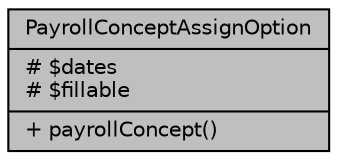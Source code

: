 digraph "PayrollConceptAssignOption"
{
 // LATEX_PDF_SIZE
  bgcolor="transparent";
  edge [fontname="Helvetica",fontsize="10",labelfontname="Helvetica",labelfontsize="10"];
  node [fontname="Helvetica",fontsize="10",shape=record];
  Node1 [label="{PayrollConceptAssignOption\n|# $dates\l# $fillable\l|+ payrollConcept()\l}",height=0.2,width=0.4,color="black", fillcolor="grey75", style="filled", fontcolor="black",tooltip="Datos de las opciones a asignar de un concepto."];
}
